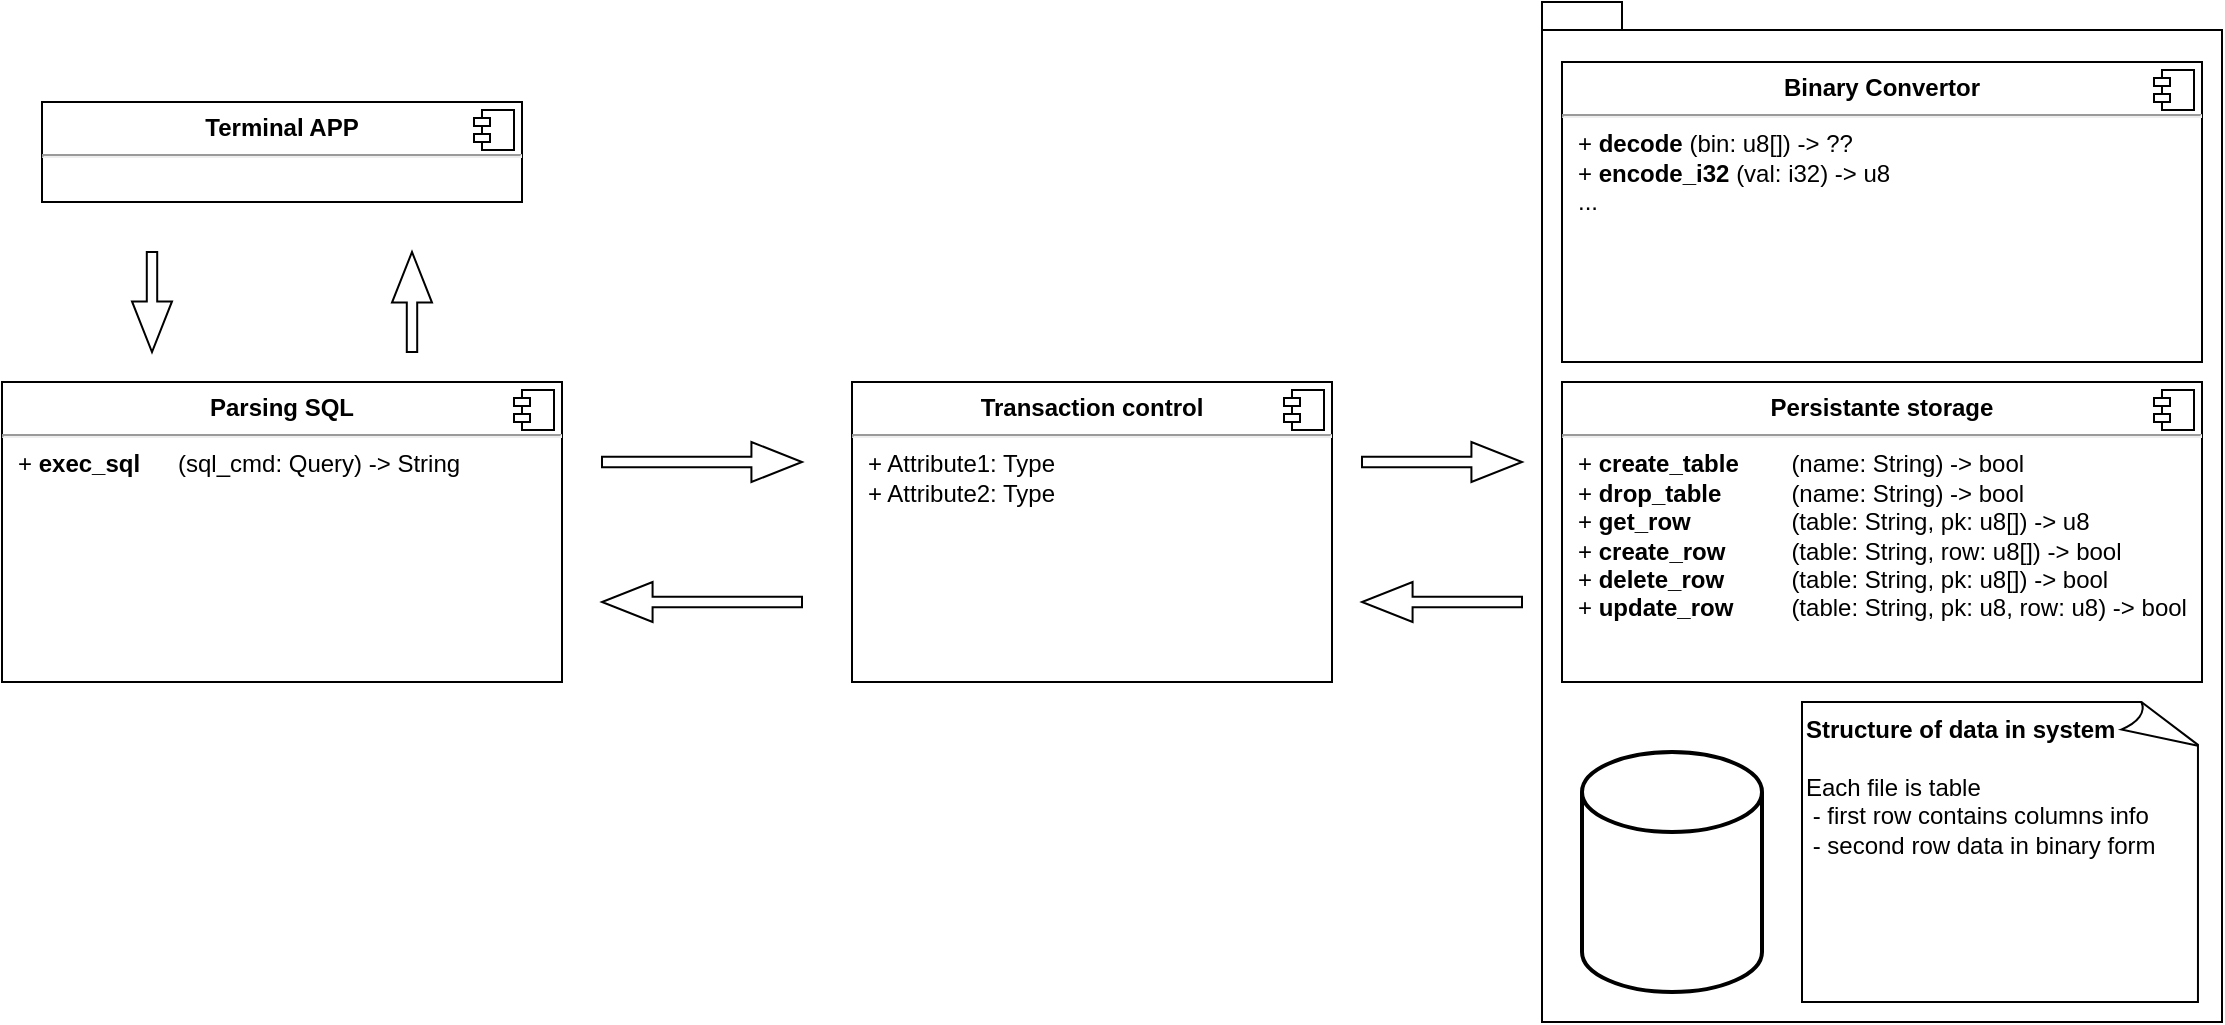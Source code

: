 <mxfile version="20.5.1" type="device"><diagram id="gTjhBOPxzpdFp5lXIN_j" name="Stránka-1"><mxGraphModel dx="1352" dy="714" grid="1" gridSize="10" guides="1" tooltips="1" connect="1" arrows="1" fold="1" page="1" pageScale="1" pageWidth="1169" pageHeight="827" math="0" shadow="0"><root><mxCell id="0"/><mxCell id="1" parent="0"/><mxCell id="b0sAcOxb-2GDVllKM5uC-23" value="" style="shape=folder;fontStyle=1;spacingTop=10;tabWidth=40;tabHeight=14;tabPosition=left;html=1;" vertex="1" parent="1"><mxGeometry x="810" y="90" width="340" height="510" as="geometry"/></mxCell><mxCell id="b0sAcOxb-2GDVllKM5uC-1" value="&lt;p style=&quot;margin:0px;margin-top:6px;text-align:center;&quot;&gt;&lt;b&gt;Terminal APP&lt;/b&gt;&lt;/p&gt;&lt;hr&gt;&lt;p style=&quot;margin:0px;margin-left:8px;&quot;&gt;&lt;br&gt;&lt;/p&gt;" style="align=left;overflow=fill;html=1;dropTarget=0;" vertex="1" parent="1"><mxGeometry x="60" y="140" width="240" height="50" as="geometry"/></mxCell><mxCell id="b0sAcOxb-2GDVllKM5uC-2" value="" style="shape=component;jettyWidth=8;jettyHeight=4;" vertex="1" parent="b0sAcOxb-2GDVllKM5uC-1"><mxGeometry x="1" width="20" height="20" relative="1" as="geometry"><mxPoint x="-24" y="4" as="offset"/></mxGeometry></mxCell><mxCell id="b0sAcOxb-2GDVllKM5uC-3" value="&lt;p style=&quot;margin:0px;margin-top:6px;text-align:center;&quot;&gt;&lt;b&gt;Parsing SQL&lt;/b&gt;&lt;/p&gt;&lt;hr&gt;&lt;p style=&quot;margin:0px;margin-left:8px;&quot;&gt;+ &lt;b&gt;exec_sql&lt;/b&gt;&lt;span style=&quot;&quot;&gt;&#9;&lt;span style=&quot;white-space: pre;&quot;&gt;&#9;&lt;/span&gt;&lt;span style=&quot;&quot;&gt;(sql_cmd: Query) -&amp;gt; String&lt;/span&gt;&lt;/span&gt;&lt;br&gt;&lt;br&gt;&lt;/p&gt;" style="align=left;overflow=fill;html=1;dropTarget=0;" vertex="1" parent="1"><mxGeometry x="40" y="280" width="280" height="150" as="geometry"/></mxCell><mxCell id="b0sAcOxb-2GDVllKM5uC-4" value="" style="shape=component;jettyWidth=8;jettyHeight=4;" vertex="1" parent="b0sAcOxb-2GDVllKM5uC-3"><mxGeometry x="1" width="20" height="20" relative="1" as="geometry"><mxPoint x="-24" y="4" as="offset"/></mxGeometry></mxCell><mxCell id="b0sAcOxb-2GDVllKM5uC-5" value="&lt;p style=&quot;margin:0px;margin-top:6px;text-align:center;&quot;&gt;&lt;b&gt;Transaction control&lt;/b&gt;&lt;/p&gt;&lt;hr&gt;&lt;p style=&quot;margin:0px;margin-left:8px;&quot;&gt;+ Attribute1: Type&lt;br&gt;+ Attribute2: Type&lt;/p&gt;" style="align=left;overflow=fill;html=1;dropTarget=0;" vertex="1" parent="1"><mxGeometry x="465" y="280" width="240" height="150" as="geometry"/></mxCell><mxCell id="b0sAcOxb-2GDVllKM5uC-6" value="" style="shape=component;jettyWidth=8;jettyHeight=4;" vertex="1" parent="b0sAcOxb-2GDVllKM5uC-5"><mxGeometry x="1" width="20" height="20" relative="1" as="geometry"><mxPoint x="-24" y="4" as="offset"/></mxGeometry></mxCell><mxCell id="b0sAcOxb-2GDVllKM5uC-7" value="&lt;p style=&quot;margin:0px;margin-top:6px;text-align:center;&quot;&gt;&lt;b&gt;Persistante storage&lt;/b&gt;&lt;/p&gt;&lt;hr&gt;&lt;p style=&quot;margin:0px;margin-left:8px;&quot;&gt;+ &lt;b&gt;create_table&lt;span style=&quot;white-space: pre;&quot;&gt;&#9;&lt;/span&gt;&lt;/b&gt;(name: String) -&amp;gt; bool&amp;nbsp;&lt;br&gt;+ &lt;b&gt;drop_table&lt;span style=&quot;white-space: pre;&quot;&gt;&#9;&lt;span style=&quot;white-space: pre;&quot;&gt;&#9;&lt;/span&gt;&lt;/span&gt;&lt;/b&gt;(name: String) -&amp;gt; bool&lt;/p&gt;&lt;p style=&quot;margin:0px;margin-left:8px;&quot;&gt;+ &lt;b&gt;get_row&lt;span style=&quot;white-space: pre;&quot;&gt;&#9;&lt;span style=&quot;white-space: pre;&quot;&gt;&#9;&lt;/span&gt;&lt;/span&gt;&lt;/b&gt;(table: String, pk: u8[]) -&amp;gt; u8&lt;/p&gt;&lt;p style=&quot;margin:0px;margin-left:8px;&quot;&gt;+ &lt;b&gt;create_row&lt;span style=&quot;white-space: pre;&quot;&gt;&#9;&lt;span style=&quot;white-space: pre;&quot;&gt;&#9;&lt;/span&gt;&lt;/span&gt;&lt;/b&gt;(table: String, row: u8[]) -&amp;gt; bool&lt;/p&gt;&lt;p style=&quot;margin:0px;margin-left:8px;&quot;&gt;+ &lt;b&gt;delete_row&lt;span style=&quot;white-space: pre;&quot;&gt;&#9;&lt;span style=&quot;white-space: pre;&quot;&gt;&#9;&lt;/span&gt;&lt;/span&gt;&lt;/b&gt;(table: String, pk: u8[]) -&amp;gt; bool&lt;/p&gt;&lt;p style=&quot;margin:0px;margin-left:8px;&quot;&gt;+ &lt;b&gt;update_row&lt;/b&gt;&lt;span style=&quot;white-space: pre;&quot;&gt;&#9;&lt;span style=&quot;white-space: pre;&quot;&gt;&#9;(table: String, pk: u8, row: u8) -&amp;gt; bool&lt;/span&gt;&lt;/span&gt;&lt;/p&gt;" style="align=left;overflow=fill;html=1;dropTarget=0;" vertex="1" parent="1"><mxGeometry x="820" y="280" width="320" height="150" as="geometry"/></mxCell><mxCell id="b0sAcOxb-2GDVllKM5uC-8" value="" style="shape=component;jettyWidth=8;jettyHeight=4;" vertex="1" parent="b0sAcOxb-2GDVllKM5uC-7"><mxGeometry x="1" width="20" height="20" relative="1" as="geometry"><mxPoint x="-24" y="4" as="offset"/></mxGeometry></mxCell><mxCell id="b0sAcOxb-2GDVllKM5uC-9" value="" style="html=1;shadow=0;dashed=0;align=center;verticalAlign=middle;shape=mxgraph.arrows2.arrow;dy=0.74;dx=25.29;notch=0;" vertex="1" parent="1"><mxGeometry x="340" y="310" width="100" height="20" as="geometry"/></mxCell><mxCell id="b0sAcOxb-2GDVllKM5uC-10" value="" style="html=1;shadow=0;dashed=0;align=center;verticalAlign=middle;shape=mxgraph.arrows2.arrow;dy=0.74;dx=25.29;notch=0;" vertex="1" parent="1"><mxGeometry x="720" y="310" width="80" height="20" as="geometry"/></mxCell><mxCell id="b0sAcOxb-2GDVllKM5uC-11" value="" style="html=1;shadow=0;dashed=0;align=center;verticalAlign=middle;shape=mxgraph.arrows2.arrow;dy=0.74;dx=25.29;notch=0;rotation=-180;" vertex="1" parent="1"><mxGeometry x="340" y="380" width="100" height="20" as="geometry"/></mxCell><mxCell id="b0sAcOxb-2GDVllKM5uC-12" value="" style="html=1;shadow=0;dashed=0;align=center;verticalAlign=middle;shape=mxgraph.arrows2.arrow;dy=0.74;dx=25.29;notch=0;rotation=-180;" vertex="1" parent="1"><mxGeometry x="720" y="380" width="80" height="20" as="geometry"/></mxCell><mxCell id="b0sAcOxb-2GDVllKM5uC-13" value="" style="html=1;shadow=0;dashed=0;align=center;verticalAlign=middle;shape=mxgraph.arrows2.arrow;dy=0.74;dx=25.29;notch=0;rotation=90;" vertex="1" parent="1"><mxGeometry x="90" y="230" width="50" height="20" as="geometry"/></mxCell><mxCell id="b0sAcOxb-2GDVllKM5uC-14" value="" style="html=1;shadow=0;dashed=0;align=center;verticalAlign=middle;shape=mxgraph.arrows2.arrow;dy=0.74;dx=25.29;notch=0;rotation=-90;" vertex="1" parent="1"><mxGeometry x="220" y="230" width="50" height="20" as="geometry"/></mxCell><mxCell id="b0sAcOxb-2GDVllKM5uC-21" value="&lt;p style=&quot;margin:0px;margin-top:6px;text-align:center;&quot;&gt;&lt;b&gt;Binary Convertor&lt;/b&gt;&lt;/p&gt;&lt;hr&gt;&lt;p style=&quot;margin:0px;margin-left:8px;&quot;&gt;+ &lt;b&gt;decode&lt;/b&gt;&lt;span style=&quot;&quot;&gt;&#9;&lt;/span&gt;&lt;span style=&quot;&quot;&gt;&#9;&lt;span style=&quot;&quot;&gt;&#9;&lt;/span&gt;(bin: u8[]) -&amp;gt; ??&lt;/span&gt;&lt;/p&gt;&lt;p style=&quot;margin:0px;margin-left:8px;&quot;&gt;+ &lt;b&gt;encode_i32&lt;/b&gt;&lt;span style=&quot;&quot;&gt;&#9;&lt;span style=&quot;&quot;&gt;&#9;&lt;/span&gt;&lt;span style=&quot;&quot;&gt;(val: i32) -&amp;gt; u8&lt;/span&gt;&lt;/span&gt;&lt;/p&gt;&lt;p style=&quot;margin:0px;margin-left:8px;&quot;&gt;&lt;span style=&quot;&quot;&gt;&lt;span style=&quot;&quot;&gt;...&lt;/span&gt;&lt;/span&gt;&lt;/p&gt;" style="align=left;overflow=fill;html=1;dropTarget=0;" vertex="1" parent="1"><mxGeometry x="820" y="120" width="320" height="150" as="geometry"/></mxCell><mxCell id="b0sAcOxb-2GDVllKM5uC-22" value="" style="shape=component;jettyWidth=8;jettyHeight=4;" vertex="1" parent="b0sAcOxb-2GDVllKM5uC-21"><mxGeometry x="1" width="20" height="20" relative="1" as="geometry"><mxPoint x="-24" y="4" as="offset"/></mxGeometry></mxCell><mxCell id="b0sAcOxb-2GDVllKM5uC-25" value="" style="strokeWidth=2;html=1;shape=mxgraph.flowchart.database;whiteSpace=wrap;fillColor=none;" vertex="1" parent="1"><mxGeometry x="830" y="465" width="90" height="120" as="geometry"/></mxCell><mxCell id="b0sAcOxb-2GDVllKM5uC-27" value="&lt;b&gt;Structure of data in system&lt;/b&gt;&lt;br&gt;&lt;br&gt;Each file is table&lt;br&gt;&amp;nbsp;- first row contains columns info&lt;br&gt;&amp;nbsp;- second row data in binary form" style="whiteSpace=wrap;html=1;shape=mxgraph.basic.document;fillColor=default;align=left;verticalAlign=top;" vertex="1" parent="1"><mxGeometry x="940" y="440" width="200" height="150" as="geometry"/></mxCell></root></mxGraphModel></diagram></mxfile>